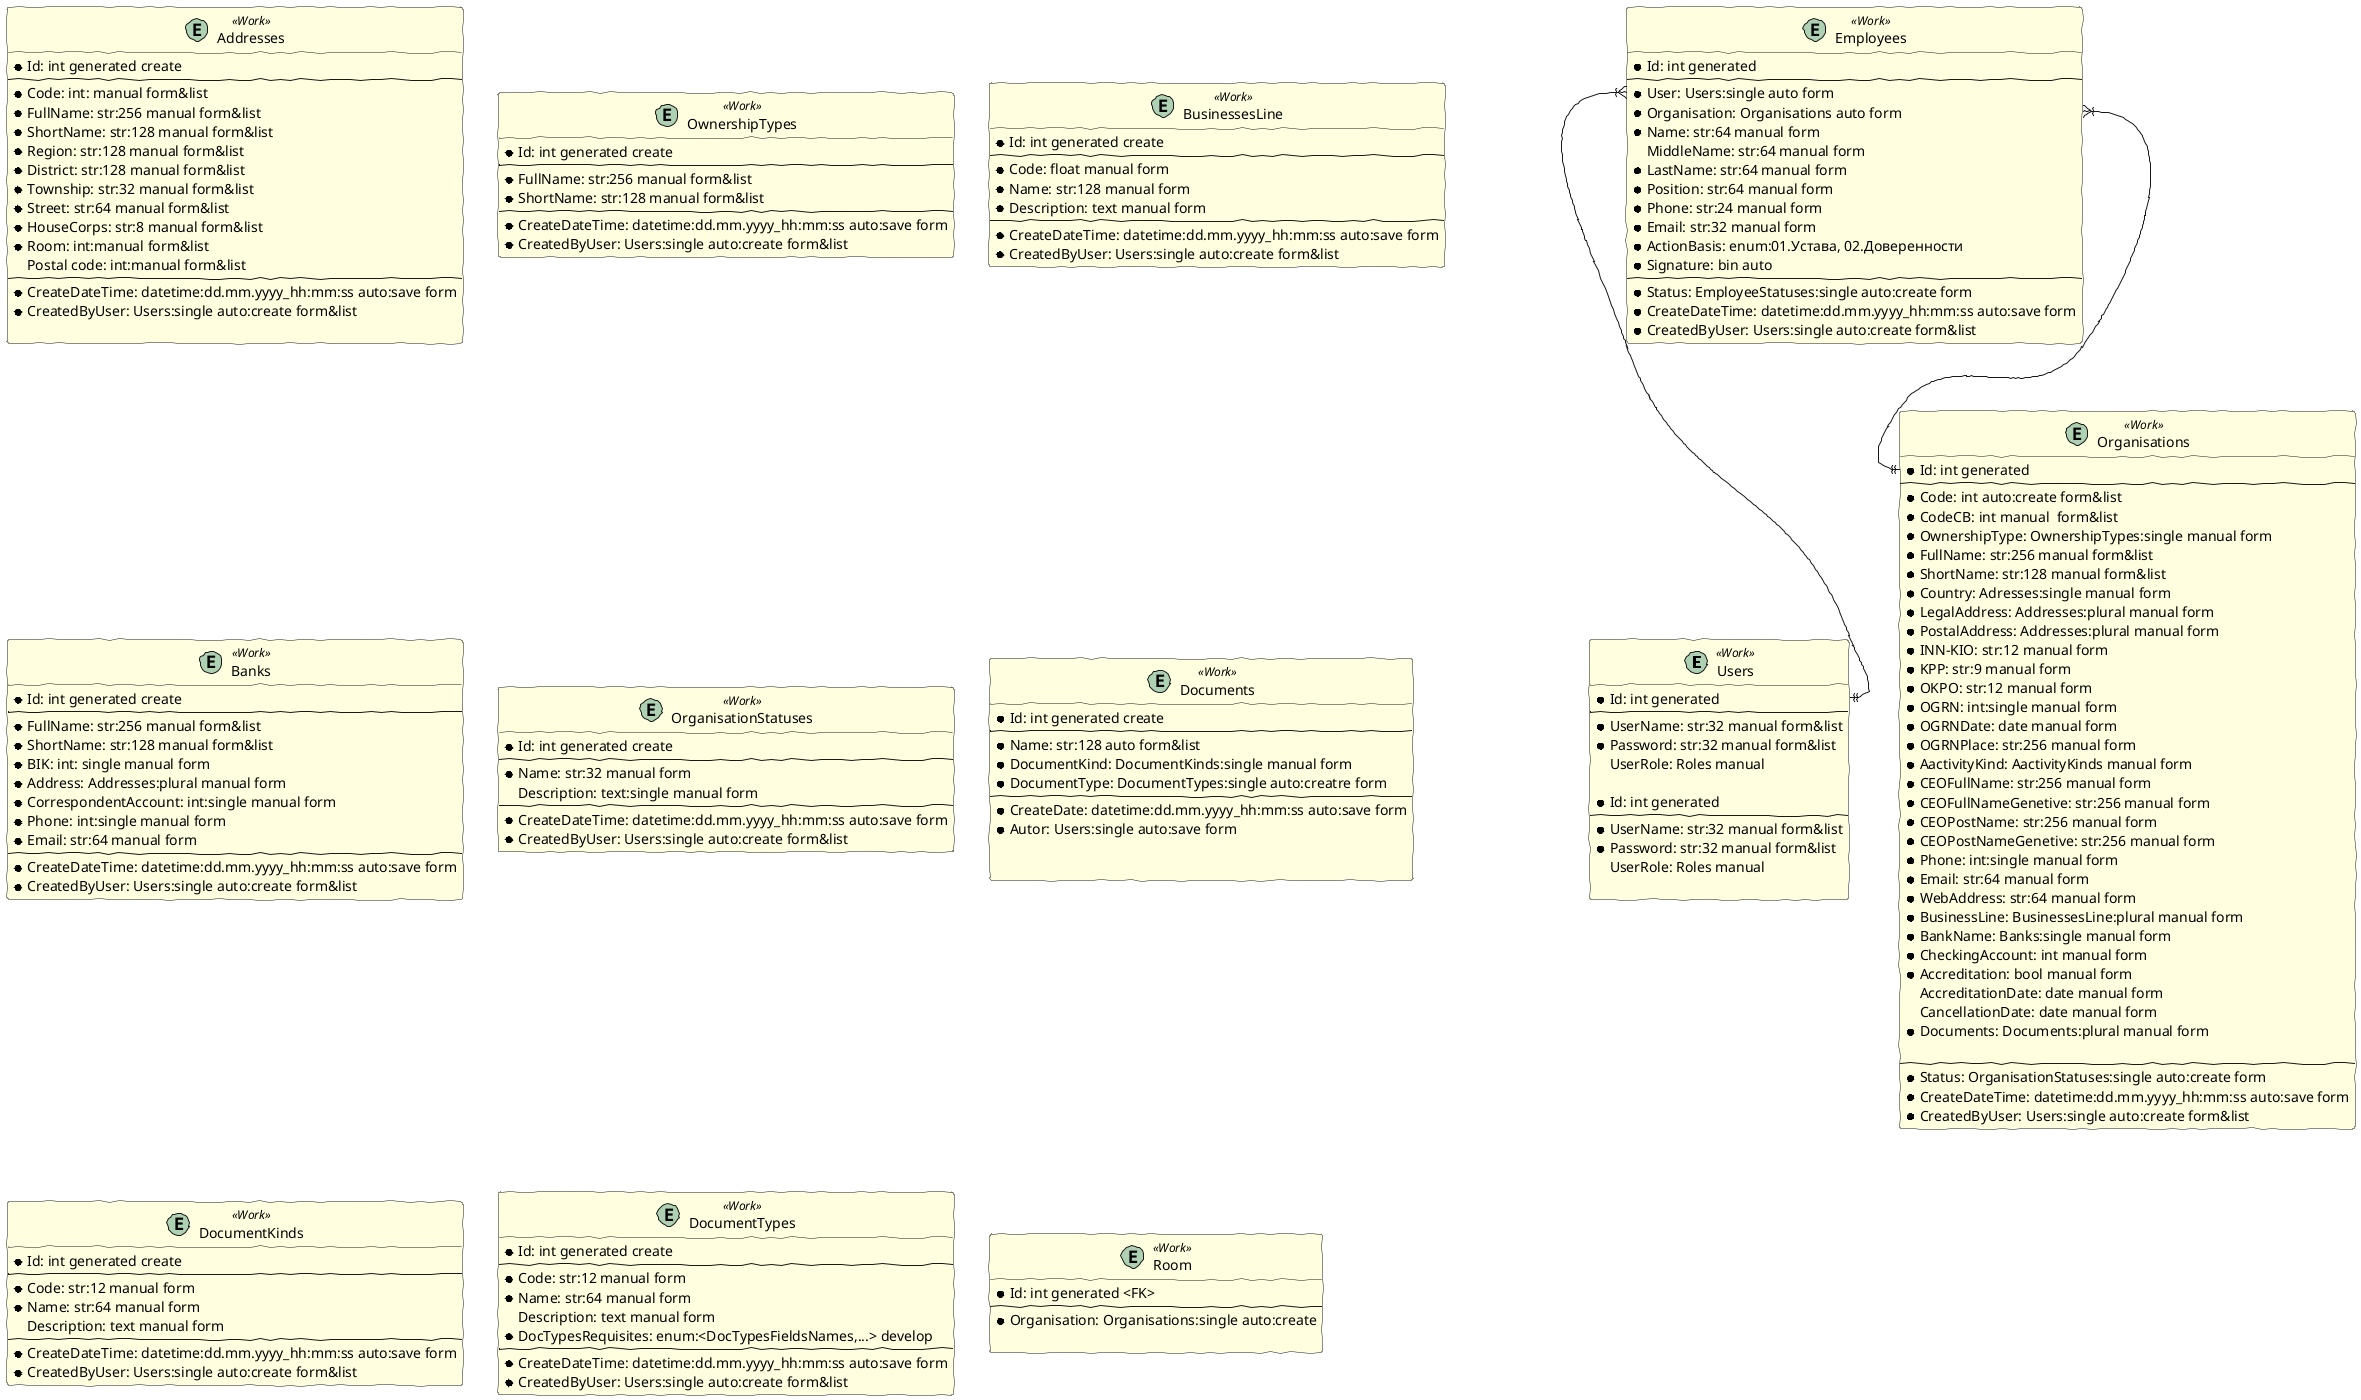@startuml "CTS Object Diagram"
/'**Легенда 
Обязательность заполнения реквизита (Mandatory):
    *   Реквизит обязательный для заполненияТипы реквизита:

Типы данных (DataType):
    str:<long>                  Строка (string) определенной длинны в символах, размер лучше всего указывать кратным 8, т.е. 32, 64, 128, 256 и т.д., минимальная длина строки 32 символа.
    text                        Текст (text) неограниченно длинны.
    int                         Беззнаковое целое число (integer).
    float:<accuracy>            Число (numeric). Вещественное число с определенной точностью. Точность определяется количеством знаков после запятой в формате .<число знаковпосле запятой>.
    date:<mask>                 Дата (date). С помощью маски задается формат вводимого значения, dd, mm, yy, yyyy. Например: dd.mm.yyyy т.д.
    time:<mask>                 Время (time). С помощью маски задается формат вводимого значения, элементы маски hh, mm, ss. Пример: hh:mm:ss, hh:mm, mm:ss и т.д.
    datetime:<mask>             Дата и время (datetime). Дата, дата и время с определенной точностью. С помощью маски задается формат вводимого значения dd.mm.yyyy(yy)_hh:mm:ss, или dd.mm.yyyy(yy).
    bool                        Логический (boolean). Логическое значение - Истина/Лож. Используется для чек-боксов и радио-кнопок.
    enum                        Перечисление (enumeration). Значения перечисления указываются через ",". Перечисление, используется для полей с выпадающим списком к количеством значенией не более 5-ти, значения указываются в отдельном объекте с названием раналогичному названию реквизита.
    bin                         Бинарный (binary) тип данных. Используется для указания на то что в поле будут хранится именно бинарные данные, например, такие как бинарный данные различных файлов и т.д.
    <ObjectName>:<choice_type>  Указывается имя объекта значение записи которго используется в качестве значения реквизита. Тип выбора - single (одно значение)/plural (несколько значений).

Заполнение реквзитов (Filling):
    manual                  Заполняется вручную.
    auto:create/save        Заполняется автоматически при создании/сохранении записи.
    generated:create/save   Генерируется автоматически при созранении/созранении записи.
    <value>                 Заполняется конкретным значеним по умолчанию при создании записи, например - true.
    develop                 Заполняется в процессе разработки ПО.

Отображение реквизита в интерфейсе (Visibility): 
    form        Отображать в представлиении формы карточки экземпляра объекта.
    list        Отображать в представлении реестра (списка) объектов.   
    Может быть  указано сразу оба значения через "&". 

Формат описания сущьностей (объектов):
    Сущьности:
    /'Пользователи Портала'/ entity EntityName <<EntityStage>> {

    }
    EntityStage   Состояние объекта, Work (в работе)/Ready (готово)
    Пример:
    /'Пользователи Портала'/ entity Users <<Work>> {

    }

    Реквизиты: 
    /'Наименование реквизита'/<Mandatory>RequisiteName: DataType:argument Filling Visibility
    Пример:     /'Краткое наименование'/ *ShortName str:128 manual form&list
                /'Автор'/ *CreatedByUser: Users:single auto:create form
'/
'**Оформление объектов
skinparam stereotypeCBorderColor Black
skinparam stereotypeCBackgroundColor White
skinparam stereotypeEBackgroundColor White
skinparam handwritten true
skinparam class {
/'Готово'/      BackgroundColor<<Ready>>    LightGreen
/'В работе'/    BackgroundColor<<Work>>     LightYellow
}

'**Объекты

/'Пользователи Портала'/ entity Users <<Work>> {
    *Id: int generated
    --
    /'Имя пользователя'/ *UserName: str:32 manual form&list
    /'Пароль'/ *Password: str:32 manual form&list
    /'Роль'/ UserRole: Roles manual
 
}

/'Пользователи Портала'/ entity Users <<Work>> {
    *Id: int generated
    --
    /'Имя пользователя'/ *UserName: str:32 manual form&list
    /'Пароль'/ *Password: str:32 manual form&list
    /'Роль'/ UserRole: Roles manual
 
}

/'Участники торгов'/ entity Organisations <<Work>> {
    *Id: int generated
    --
    /'Код'/ *Code: int auto:create form&list 
    /'Код ЦБ'/*CodeCB: int manual  form&list
    /'!! Правила формирования Кода(прописать правила) Для Юр.лиц Код=ИНН; Для иностранных орг. Код= КИО; Для ИП Код= серия и номер паспорта'/
    /'Форма собственности'/ *OwnershipType: OwnershipTypes:single manual form
    /'Полное наименование'/ *FullName: str:256 manual form&list
    /'Краткое наименование'/ *ShortName: str:128 manual form&list
    /'Код страны'/*Country: Adresses:single manual form
    /'Юридический адрес'/ *LegalAddress: Addresses:plural manual form
    /'Почтовый адрес'/ *PostalAddress: Addresses:plural manual form
    /'ИНН'/ *INN-KIO: str:12 manual form
    /'КПП'/ *KPP: str:9 manual form
    /'ОКПО'/ *OKPO: str:12 manual form
    /'ОГРН'/ *OGRN: int:single manual form
    /'Дата выдачи ОГРН'/ *OGRNDate: date manual form
    /'Место выдачи ОГРН'/ *OGRNPlace: str:256 manual form
    /'Вид деятельности'/ *АactivityKind: АactivityKinds manual form
    /'ФИО руководителя'/ *CEOFullName: str:256 manual form
    /'ФИО руководителя в родительном падеже'/ *CEOFullNameGenetive: str:256 manual form
    /'Должность руководителя'/ *CEOPostName: str:256 manual form
    /'Должность руководителя в родительном падеже'/ *CEOPostNameGenetive: str:256 manual form
    /'Телефон'/ *Phone: int:single manual form
    /'Е-мэйл'/ *Email: str:64 manual form
    /'Web-адрес'/ *WebAddress: str:64 manual form
    /'??? Вид деятельности (Код ОКВЭД)'/ *BusinessLine: BusinessesLine:plural manual form
    /'Наименование банка'/ *BankName: Banks:single manual form
    /'Расчетный счёт'/ *CheckingAccount: int manual form
    /'??? Аккредитация'/ *Accreditation: bool manual form
    /'???Дата аккредитации'/ AccreditationDate: date manual form
    /'???Дата отмены аккредитации'/ CancellationDate: date manual form
    /'Документы'/ *Documents: Documents:plural manual form

    --
    /'Статус'/ *Status: OrganisationStatuses:single auto:create form
    /'Создано'/ *CreateDateTime: datetime:dd.mm.yyyy_hh:mm:ss auto:save form
    /'Автор'/ *CreatedByUser: Users:single auto:create form&list
}

/'Адреса'/ entity Addresses <<Work>> {
    *Id: int generated create
    --
    /'Код страны'/ *Code: int: manual form&list
    /'Полное наименование'/ *FullName: str:256 manual form&list
    /'Краткое наименование'/ *ShortName: str:128 manual form&list
    /'Регион'/ *Region: str:128 manual form&list
    /'Район'/ *District: str:128 manual form&list
    /'Населенный пункт'/ *Township: str:32 manual form&list
    /'Улица'/*Street: str:64 manual form&list
    /'Дом и корпус'/ *HouseCorps: str:8 manual form&list
    /'Помещение'/ *Room: int:manual form&list
    /'Почтовый индекс'/ Postal code: int:manual form&list
    --
    /'Создано'/ *CreateDateTime: datetime:dd.mm.yyyy_hh:mm:ss auto:save form
    /'Автор'/ *CreatedByUser: Users:single auto:create form&list

} 

/'Формы собственности'/  entity OwnershipTypes <<Work>> {
    *Id: int generated create
    --
    /'Полное наименование'/ *FullName: str:256 manual form&list
    /'Краткое наименование'/ *ShortName: str:128 manual form&list
    --
    /'Создано'/ *CreateDateTime: datetime:dd.mm.yyyy_hh:mm:ss auto:save form
    /'Автор'/ *CreatedByUser: Users:single auto:create form&list
} 

/'Виды деятельности'/ entity BusinessesLine <<Work>> {
    *Id: int generated create
    --
    /'Код'/ *Code: float manual form
    /'Наименование'/ *Name: str:128 manual form
    /'Расшифровка'/ *Description: text manual form
    --
    /'Создано'/ *CreateDateTime: datetime:dd.mm.yyyy_hh:mm:ss auto:save form
    /'Автор'/ *CreatedByUser: Users:single auto:create form&list
}

/'Банки'/ entity Banks <<Work>> {
    *Id: int generated create
    --
    /'Полное наименование'/ *FullName: str:256 manual form&list
    /'Краткое наименование'/ *ShortName: str:128 manual form&list
    /'БИК'/ *BIK: int: single manual form
    /'Адрес'/ *Address: Addresses:plural manual form
    /'Корресподентский счёт'/ *CorrespondentAccount: int:single manual form
    /'Телефон'/ *Phone: int:single manual form
    /'E-мэйл'/ *Email: str:64 manual form
    --
    /'Создано'/ *CreateDateTime: datetime:dd.mm.yyyy_hh:mm:ss auto:save form
    /'Автор'/ *CreatedByUser: Users:single auto:create form&list
}

/'Статус организации'/ entity OrganisationStatuses <<Work>> {
    *Id: int generated create
    --
    /'Название'/ *Name: str:32 manual form
    /'Описание'/ Description: text:single manual form
    --
    /'Создано'/ *CreateDateTime: datetime:dd.mm.yyyy_hh:mm:ss auto:save form
    /'Автор'/ *CreatedByUser: Users:single auto:create form&list
}

/'Документы'/ entity Documents <<Work>> {
    *Id: int generated create
    --
    /'Название Документа'/ *Name: str:128 auto form&list
    /'Указать принцип формирования наименования'/
    /'Вид документа'/ *DocumentKind: DocumentKinds:single manual form 
    /'Тип карточки документы'/ *DocumentType: DocumentTypes:single auto:creatre form 
    --
    /'Дата создания'/ *CreateDate: datetime:dd.mm.yyyy_hh:mm:ss auto:save form
    /'Автор документа'/ *Autor: Users:single auto:save form

    
}

/'Вид документа'/ entity DocumentKinds <<Work>>{
    *Id: int generated create
    --
    /'Код'/ *Code: str:12 manual form
    /'Наименование'/  *Name: str:64 manual form
    /'Описание'/ Description: text manual form
    --
    /'Создано'/ *CreateDateTime: datetime:dd.mm.yyyy_hh:mm:ss auto:save form
    /'Автор'/ *CreatedByUser: Users:single auto:create form&list
}

/'Вид документа'/ entity DocumentTypes <<Work>>{
    *Id: int generated create
    --
    /'Код'/ *Code: str:12 manual form
    /'Наименование'/  *Name: str:64 manual form
    /'Описание'/ Description: text manual form
    /'Перечень реквизитов типа карточки'/ *DocTypesRequisites: enum:<DocTypesFieldsNames,...> develop
    --
    /'Создано'/ *CreateDateTime: datetime:dd.mm.yyyy_hh:mm:ss auto:save form
    /'Автор'/ *CreatedByUser: Users:single auto:create form&list
}

/'Персоны'/ entity Employees <<Work>> {
    *Id: int generated
    --
    /'Пользователь'/ *User: Users:single auto form
    /'Организация'/ *Organisation: Organisations auto form
    /'Имя'/ *Name: str:64 manual form
    /'Отчество'/ MiddleName: str:64 manual form
    /'Фамилия'/ *LastName: str:64 manual form 
    /'Должность'/ *Position: str:64 manual form
    /'Телефон'/ *Phone: str:24 manual form
    /'Е-мэйл'/ *Email: str:32 manual form
    /'Действует на основании (устава/доверенности)'/ *ActionBasis: enum:01.Устава, 02.Доверенности
    /'ЭЦП'/ *Signature: bin auto
    --
    /'Статус'/ *Status: EmployeeStatuses:single auto:create form
    /'Создано'/ *CreateDateTime: datetime:dd.mm.yyyy_hh:mm:ss auto:save form
    /'Автор'/ *CreatedByUser: Users:single auto:create form&list
}

/'???Личный кабинет'/ entity Room <<Work>> {
    *Id: int generated <FK>
    --
    /'Организация'/ *Organisation: Organisations:single auto:create

}



'**Связи объектов

Employees::Organisation }|--|| Organisations::Id
Employees::User }|--|| Users::Id


@enduml
